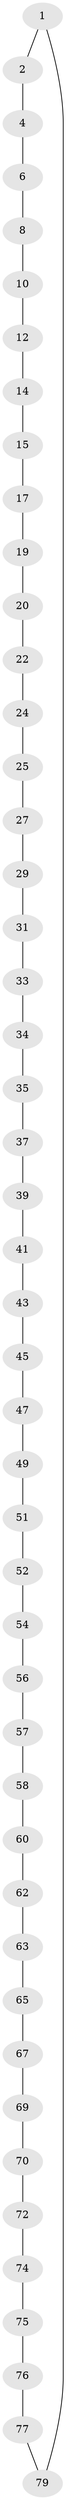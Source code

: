 // Generated by graph-tools (version 1.1) at 2025/52/02/27/25 19:52:23]
// undirected, 47 vertices, 47 edges
graph export_dot {
graph [start="1"]
  node [color=gray90,style=filled];
  1 [super="+81"];
  2 [super="+3"];
  4 [super="+5"];
  6 [super="+7"];
  8 [super="+9"];
  10 [super="+11"];
  12 [super="+13"];
  14;
  15 [super="+16"];
  17 [super="+18"];
  19;
  20 [super="+21"];
  22 [super="+23"];
  24;
  25 [super="+26"];
  27 [super="+28"];
  29 [super="+30"];
  31 [super="+32"];
  33;
  34;
  35 [super="+36"];
  37 [super="+38"];
  39 [super="+40"];
  41 [super="+42"];
  43 [super="+44"];
  45 [super="+46"];
  47 [super="+48"];
  49 [super="+50"];
  51;
  52 [super="+53"];
  54 [super="+55"];
  56;
  57;
  58 [super="+59"];
  60 [super="+61"];
  62;
  63 [super="+64"];
  65 [super="+66"];
  67 [super="+68"];
  69;
  70 [super="+71"];
  72 [super="+73"];
  74;
  75;
  76;
  77 [super="+78"];
  79 [super="+80"];
  1 -- 2;
  1 -- 79;
  2 -- 4;
  4 -- 6;
  6 -- 8;
  8 -- 10;
  10 -- 12;
  12 -- 14;
  14 -- 15;
  15 -- 17;
  17 -- 19;
  19 -- 20;
  20 -- 22;
  22 -- 24;
  24 -- 25;
  25 -- 27;
  27 -- 29;
  29 -- 31;
  31 -- 33;
  33 -- 34;
  34 -- 35;
  35 -- 37;
  37 -- 39;
  39 -- 41;
  41 -- 43;
  43 -- 45;
  45 -- 47;
  47 -- 49;
  49 -- 51;
  51 -- 52;
  52 -- 54;
  54 -- 56;
  56 -- 57;
  57 -- 58;
  58 -- 60;
  60 -- 62;
  62 -- 63;
  63 -- 65;
  65 -- 67;
  67 -- 69;
  69 -- 70;
  70 -- 72;
  72 -- 74;
  74 -- 75;
  75 -- 76;
  76 -- 77;
  77 -- 79;
}
